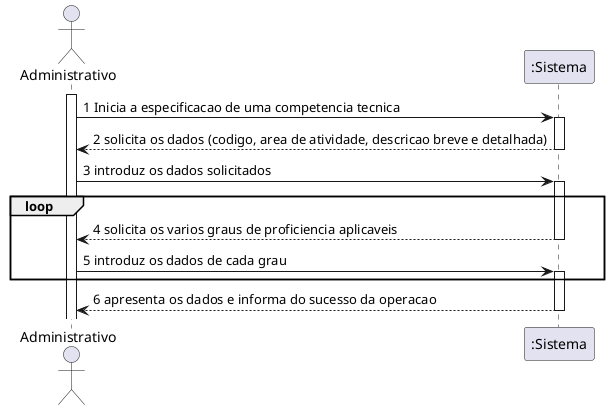 @startuml
actor Administrativo
activate Administrativo
Administrativo -> ":Sistema" : 1 Inicia a especificacao de uma competencia tecnica
activate ":Sistema"
":Sistema" --> Administrativo : 2 solicita os dados (codigo, area de atividade, descricao breve e detalhada)
deactivate ":Sistema"
Administrativo -> ":Sistema" : 3 introduz os dados solicitados
activate ":Sistema"
loop
":Sistema" --> Administrativo : 4 solicita os varios graus de proficiencia aplicaveis
deactivate ":Sistema"
Administrativo -> ":Sistema": 5 introduz os dados de cada grau
activate ":Sistema"
end
":Sistema" --> Administrativo : 6 apresenta os dados e informa do sucesso da operacao
deactivate ":Sistema"

@enduml